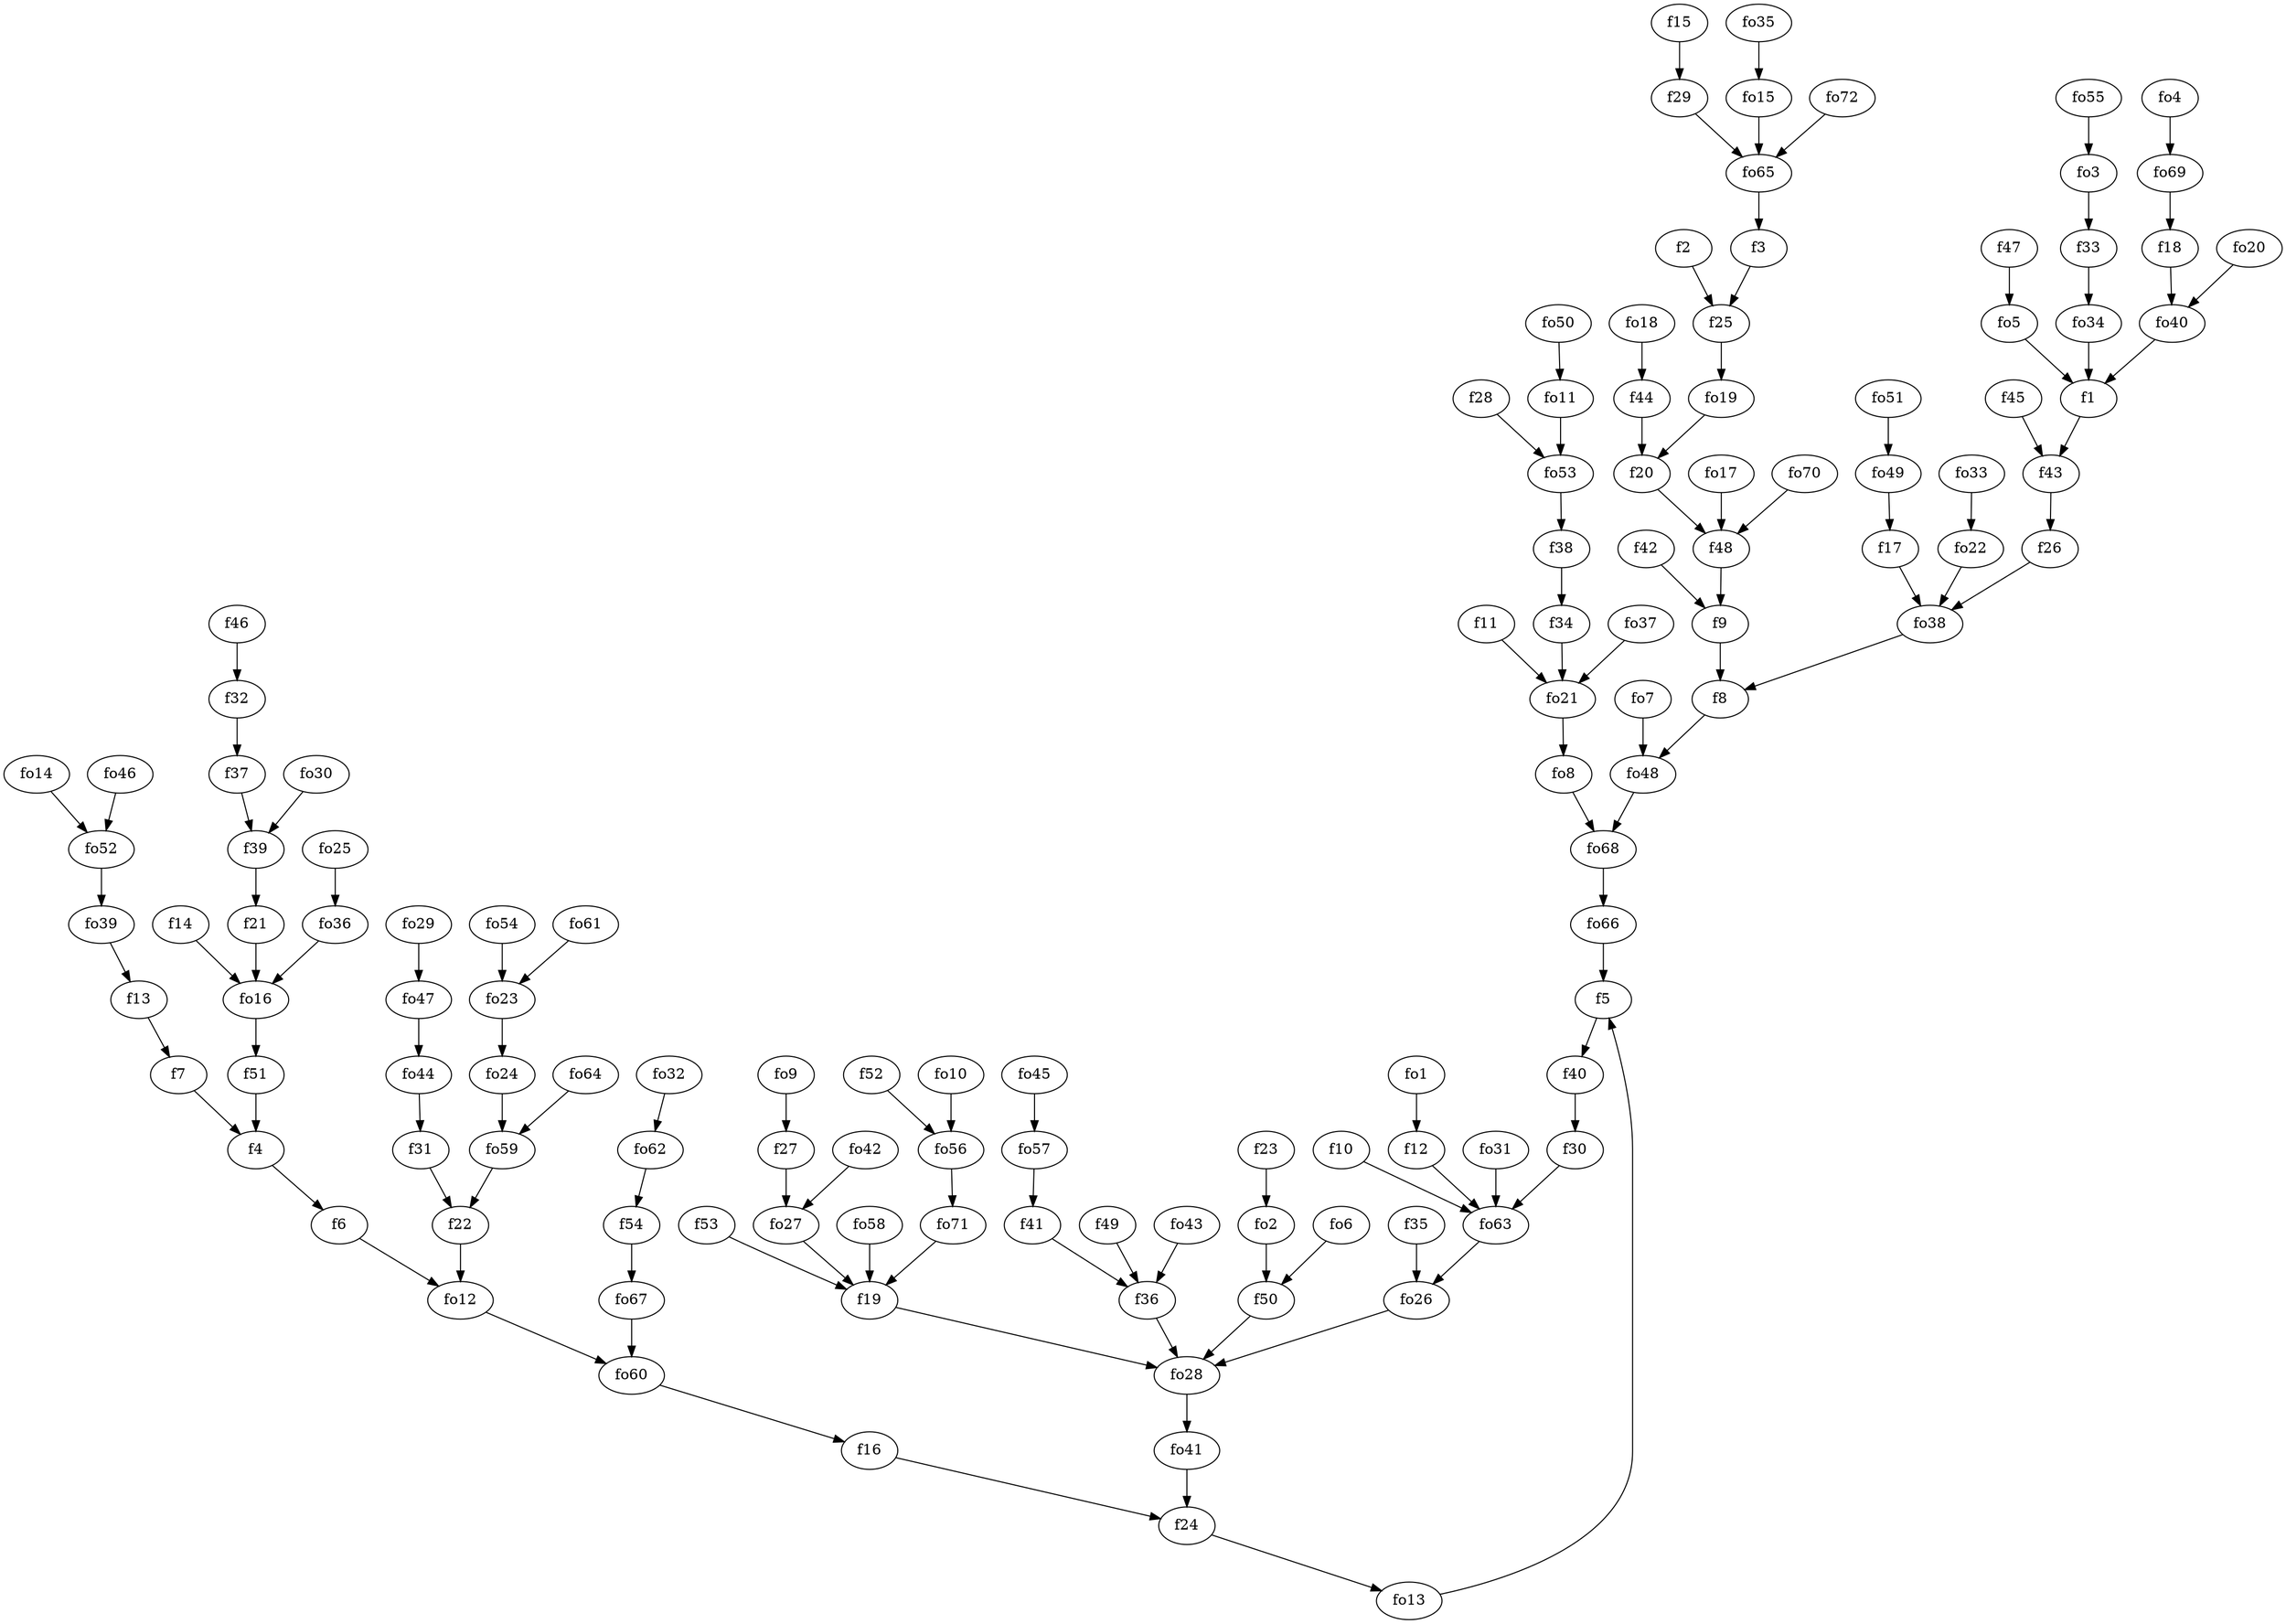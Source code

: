 strict digraph  {
f1;
f2;
f3;
f4;
f5;
f6;
f7;
f8;
f9;
f10;
f11;
f12;
f13;
f14;
f15;
f16;
f17;
f18;
f19;
f20;
f21;
f22;
f23;
f24;
f25;
f26;
f27;
f28;
f29;
f30;
f31;
f32;
f33;
f34;
f35;
f36;
f37;
f38;
f39;
f40;
f41;
f42;
f43;
f44;
f45;
f46;
f47;
f48;
f49;
f50;
f51;
f52;
f53;
f54;
fo1;
fo2;
fo3;
fo4;
fo5;
fo6;
fo7;
fo8;
fo9;
fo10;
fo11;
fo12;
fo13;
fo14;
fo15;
fo16;
fo17;
fo18;
fo19;
fo20;
fo21;
fo22;
fo23;
fo24;
fo25;
fo26;
fo27;
fo28;
fo29;
fo30;
fo31;
fo32;
fo33;
fo34;
fo35;
fo36;
fo37;
fo38;
fo39;
fo40;
fo41;
fo42;
fo43;
fo44;
fo45;
fo46;
fo47;
fo48;
fo49;
fo50;
fo51;
fo52;
fo53;
fo54;
fo55;
fo56;
fo57;
fo58;
fo59;
fo60;
fo61;
fo62;
fo63;
fo64;
fo65;
fo66;
fo67;
fo68;
fo69;
fo70;
fo71;
fo72;
f1 -> f43  [weight=2];
f2 -> f25  [weight=2];
f3 -> f25  [weight=2];
f4 -> f6  [weight=2];
f5 -> f40  [weight=2];
f6 -> fo12  [weight=2];
f7 -> f4  [weight=2];
f8 -> fo48  [weight=2];
f9 -> f8  [weight=2];
f10 -> fo63  [weight=2];
f11 -> fo21  [weight=2];
f12 -> fo63  [weight=2];
f13 -> f7  [weight=2];
f14 -> fo16  [weight=2];
f15 -> f29  [weight=2];
f16 -> f24  [weight=2];
f17 -> fo38  [weight=2];
f18 -> fo40  [weight=2];
f19 -> fo28  [weight=2];
f20 -> f48  [weight=2];
f21 -> fo16  [weight=2];
f22 -> fo12  [weight=2];
f23 -> fo2  [weight=2];
f24 -> fo13  [weight=2];
f25 -> fo19  [weight=2];
f26 -> fo38  [weight=2];
f27 -> fo27  [weight=2];
f28 -> fo53  [weight=2];
f29 -> fo65  [weight=2];
f30 -> fo63  [weight=2];
f31 -> f22  [weight=2];
f32 -> f37  [weight=2];
f33 -> fo34  [weight=2];
f34 -> fo21  [weight=2];
f35 -> fo26  [weight=2];
f36 -> fo28  [weight=2];
f37 -> f39  [weight=2];
f38 -> f34  [weight=2];
f39 -> f21  [weight=2];
f40 -> f30  [weight=2];
f41 -> f36  [weight=2];
f42 -> f9  [weight=2];
f43 -> f26  [weight=2];
f44 -> f20  [weight=2];
f45 -> f43  [weight=2];
f46 -> f32  [weight=2];
f47 -> fo5  [weight=2];
f48 -> f9  [weight=2];
f49 -> f36  [weight=2];
f50 -> fo28  [weight=2];
f51 -> f4  [weight=2];
f52 -> fo56  [weight=2];
f53 -> f19  [weight=2];
f54 -> fo67  [weight=2];
fo1 -> f12  [weight=2];
fo2 -> f50  [weight=2];
fo3 -> f33  [weight=2];
fo4 -> fo69  [weight=2];
fo5 -> f1  [weight=2];
fo6 -> f50  [weight=2];
fo7 -> fo48  [weight=2];
fo8 -> fo68  [weight=2];
fo9 -> f27  [weight=2];
fo10 -> fo56  [weight=2];
fo11 -> fo53  [weight=2];
fo12 -> fo60  [weight=2];
fo13 -> f5  [weight=2];
fo14 -> fo52  [weight=2];
fo15 -> fo65  [weight=2];
fo16 -> f51  [weight=2];
fo17 -> f48  [weight=2];
fo18 -> f44  [weight=2];
fo19 -> f20  [weight=2];
fo20 -> fo40  [weight=2];
fo21 -> fo8  [weight=2];
fo22 -> fo38  [weight=2];
fo23 -> fo24  [weight=2];
fo24 -> fo59  [weight=2];
fo25 -> fo36  [weight=2];
fo26 -> fo28  [weight=2];
fo27 -> f19  [weight=2];
fo28 -> fo41  [weight=2];
fo29 -> fo47  [weight=2];
fo30 -> f39  [weight=2];
fo31 -> fo63  [weight=2];
fo32 -> fo62  [weight=2];
fo33 -> fo22  [weight=2];
fo34 -> f1  [weight=2];
fo35 -> fo15  [weight=2];
fo36 -> fo16  [weight=2];
fo37 -> fo21  [weight=2];
fo38 -> f8  [weight=2];
fo39 -> f13  [weight=2];
fo40 -> f1  [weight=2];
fo41 -> f24  [weight=2];
fo42 -> fo27  [weight=2];
fo43 -> f36  [weight=2];
fo44 -> f31  [weight=2];
fo45 -> fo57  [weight=2];
fo46 -> fo52  [weight=2];
fo47 -> fo44  [weight=2];
fo48 -> fo68  [weight=2];
fo49 -> f17  [weight=2];
fo50 -> fo11  [weight=2];
fo51 -> fo49  [weight=2];
fo52 -> fo39  [weight=2];
fo53 -> f38  [weight=2];
fo54 -> fo23  [weight=2];
fo55 -> fo3  [weight=2];
fo56 -> fo71  [weight=2];
fo57 -> f41  [weight=2];
fo58 -> f19  [weight=2];
fo59 -> f22  [weight=2];
fo60 -> f16  [weight=2];
fo61 -> fo23  [weight=2];
fo62 -> f54  [weight=2];
fo63 -> fo26  [weight=2];
fo64 -> fo59  [weight=2];
fo65 -> f3  [weight=2];
fo66 -> f5  [weight=2];
fo67 -> fo60  [weight=2];
fo68 -> fo66  [weight=2];
fo69 -> f18  [weight=2];
fo70 -> f48  [weight=2];
fo71 -> f19  [weight=2];
fo72 -> fo65  [weight=2];
}
